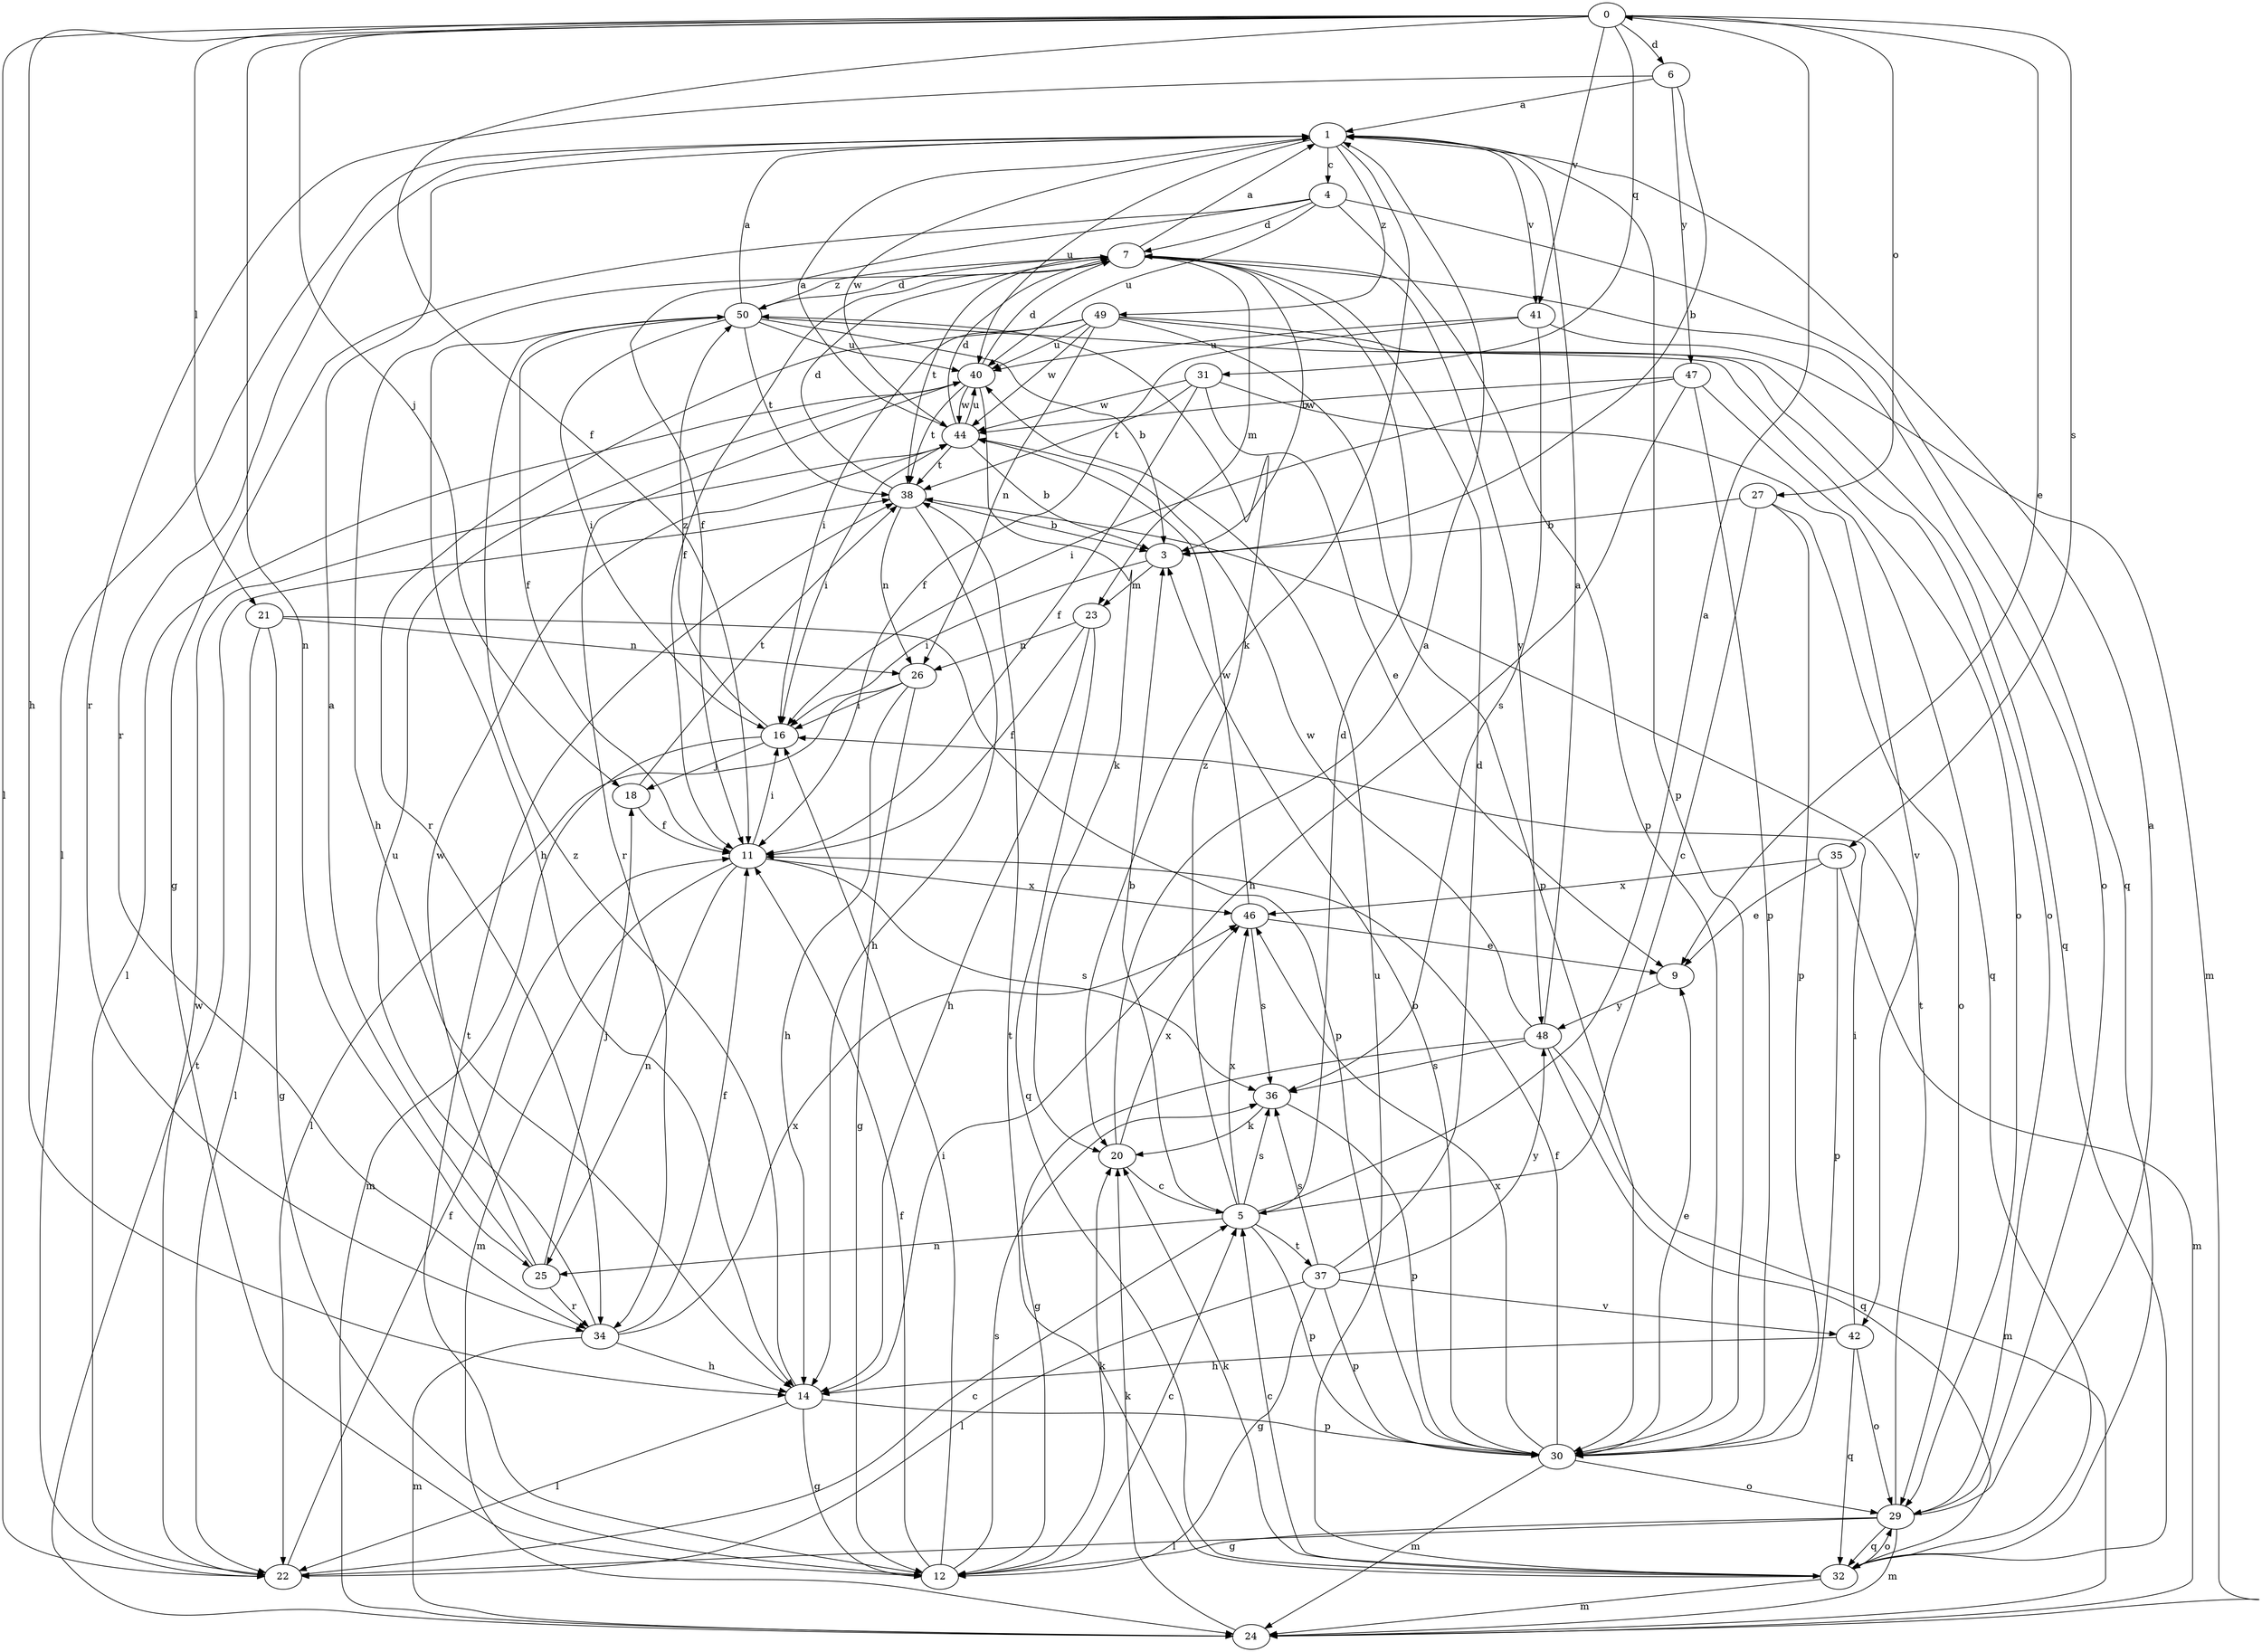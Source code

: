 strict digraph  {
0;
1;
3;
4;
5;
6;
7;
9;
11;
12;
14;
16;
18;
20;
21;
22;
23;
24;
25;
26;
27;
29;
30;
31;
32;
34;
35;
36;
37;
38;
40;
41;
42;
44;
46;
47;
48;
49;
50;
0 -> 6  [label=d];
0 -> 9  [label=e];
0 -> 11  [label=f];
0 -> 14  [label=h];
0 -> 18  [label=j];
0 -> 21  [label=l];
0 -> 22  [label=l];
0 -> 25  [label=n];
0 -> 27  [label=o];
0 -> 31  [label=q];
0 -> 35  [label=s];
0 -> 41  [label=v];
1 -> 4  [label=c];
1 -> 20  [label=k];
1 -> 22  [label=l];
1 -> 30  [label=p];
1 -> 34  [label=r];
1 -> 40  [label=u];
1 -> 41  [label=v];
1 -> 44  [label=w];
1 -> 49  [label=z];
3 -> 16  [label=i];
3 -> 23  [label=m];
4 -> 7  [label=d];
4 -> 11  [label=f];
4 -> 12  [label=g];
4 -> 30  [label=p];
4 -> 32  [label=q];
4 -> 40  [label=u];
5 -> 0  [label=a];
5 -> 3  [label=b];
5 -> 7  [label=d];
5 -> 25  [label=n];
5 -> 30  [label=p];
5 -> 36  [label=s];
5 -> 37  [label=t];
5 -> 46  [label=x];
5 -> 50  [label=z];
6 -> 1  [label=a];
6 -> 3  [label=b];
6 -> 34  [label=r];
6 -> 47  [label=y];
7 -> 1  [label=a];
7 -> 3  [label=b];
7 -> 11  [label=f];
7 -> 14  [label=h];
7 -> 23  [label=m];
7 -> 29  [label=o];
7 -> 38  [label=t];
7 -> 48  [label=y];
7 -> 50  [label=z];
9 -> 48  [label=y];
11 -> 16  [label=i];
11 -> 24  [label=m];
11 -> 25  [label=n];
11 -> 36  [label=s];
11 -> 46  [label=x];
12 -> 5  [label=c];
12 -> 11  [label=f];
12 -> 16  [label=i];
12 -> 20  [label=k];
12 -> 36  [label=s];
12 -> 38  [label=t];
14 -> 12  [label=g];
14 -> 22  [label=l];
14 -> 30  [label=p];
14 -> 50  [label=z];
16 -> 18  [label=j];
16 -> 24  [label=m];
16 -> 50  [label=z];
18 -> 11  [label=f];
18 -> 38  [label=t];
20 -> 1  [label=a];
20 -> 5  [label=c];
20 -> 46  [label=x];
21 -> 12  [label=g];
21 -> 22  [label=l];
21 -> 26  [label=n];
21 -> 30  [label=p];
22 -> 5  [label=c];
22 -> 11  [label=f];
22 -> 44  [label=w];
23 -> 11  [label=f];
23 -> 14  [label=h];
23 -> 26  [label=n];
23 -> 32  [label=q];
24 -> 20  [label=k];
24 -> 38  [label=t];
25 -> 1  [label=a];
25 -> 18  [label=j];
25 -> 34  [label=r];
25 -> 44  [label=w];
26 -> 12  [label=g];
26 -> 14  [label=h];
26 -> 16  [label=i];
26 -> 22  [label=l];
27 -> 3  [label=b];
27 -> 5  [label=c];
27 -> 29  [label=o];
27 -> 30  [label=p];
29 -> 1  [label=a];
29 -> 12  [label=g];
29 -> 22  [label=l];
29 -> 24  [label=m];
29 -> 32  [label=q];
29 -> 38  [label=t];
30 -> 3  [label=b];
30 -> 9  [label=e];
30 -> 11  [label=f];
30 -> 24  [label=m];
30 -> 29  [label=o];
30 -> 46  [label=x];
31 -> 9  [label=e];
31 -> 11  [label=f];
31 -> 38  [label=t];
31 -> 42  [label=v];
31 -> 44  [label=w];
32 -> 5  [label=c];
32 -> 20  [label=k];
32 -> 24  [label=m];
32 -> 29  [label=o];
32 -> 38  [label=t];
32 -> 40  [label=u];
34 -> 11  [label=f];
34 -> 14  [label=h];
34 -> 24  [label=m];
34 -> 40  [label=u];
34 -> 46  [label=x];
35 -> 9  [label=e];
35 -> 24  [label=m];
35 -> 30  [label=p];
35 -> 46  [label=x];
36 -> 20  [label=k];
36 -> 30  [label=p];
37 -> 7  [label=d];
37 -> 12  [label=g];
37 -> 22  [label=l];
37 -> 30  [label=p];
37 -> 36  [label=s];
37 -> 42  [label=v];
37 -> 48  [label=y];
38 -> 3  [label=b];
38 -> 7  [label=d];
38 -> 14  [label=h];
38 -> 26  [label=n];
40 -> 7  [label=d];
40 -> 20  [label=k];
40 -> 22  [label=l];
40 -> 34  [label=r];
40 -> 38  [label=t];
40 -> 44  [label=w];
41 -> 11  [label=f];
41 -> 24  [label=m];
41 -> 36  [label=s];
41 -> 40  [label=u];
42 -> 14  [label=h];
42 -> 16  [label=i];
42 -> 29  [label=o];
42 -> 32  [label=q];
44 -> 1  [label=a];
44 -> 3  [label=b];
44 -> 7  [label=d];
44 -> 16  [label=i];
44 -> 38  [label=t];
44 -> 40  [label=u];
46 -> 9  [label=e];
46 -> 36  [label=s];
46 -> 44  [label=w];
47 -> 14  [label=h];
47 -> 16  [label=i];
47 -> 30  [label=p];
47 -> 32  [label=q];
47 -> 44  [label=w];
48 -> 1  [label=a];
48 -> 12  [label=g];
48 -> 24  [label=m];
48 -> 32  [label=q];
48 -> 36  [label=s];
48 -> 44  [label=w];
49 -> 16  [label=i];
49 -> 26  [label=n];
49 -> 29  [label=o];
49 -> 30  [label=p];
49 -> 32  [label=q];
49 -> 34  [label=r];
49 -> 40  [label=u];
49 -> 44  [label=w];
50 -> 1  [label=a];
50 -> 3  [label=b];
50 -> 7  [label=d];
50 -> 11  [label=f];
50 -> 14  [label=h];
50 -> 16  [label=i];
50 -> 29  [label=o];
50 -> 38  [label=t];
50 -> 40  [label=u];
}
